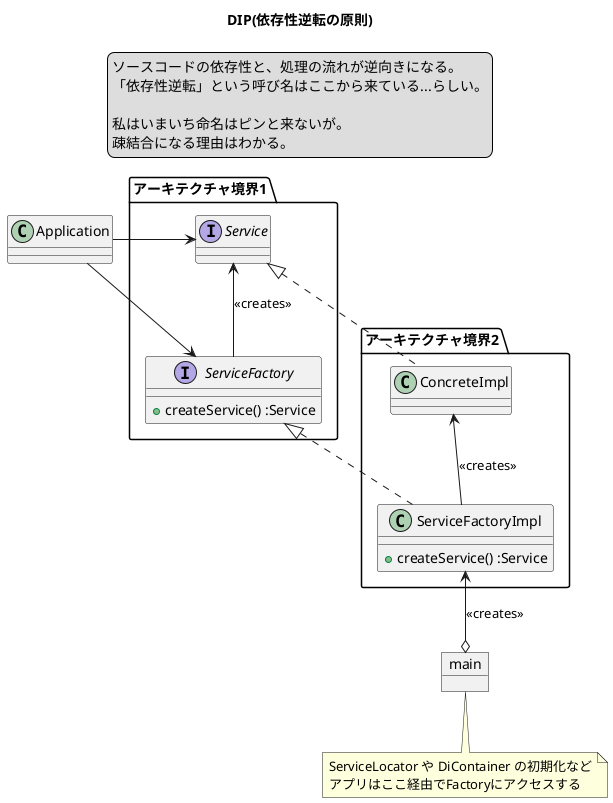 @startuml
title DIP(依存性逆転の原則)
legend top
  ソースコードの依存性と、処理の流れが逆向きになる。
  「依存性逆転」という呼び名はここから来ている...らしい。

  私はいまいち命名はピンと来ないが。
  疎結合になる理由はわかる。
endlegend

class Application

package アーキテクチャ境界1 {
  interface ServiceFactory {
    + createService() :Service
  }
  interface Service
  Service <-- ServiceFactory :<<creates>>
}
Application --> ServiceFactory
Application -> Service

package アーキテクチャ境界2 {
  class ServiceFactoryImpl {
    + createService() :Service
  }
  ServiceFactory <|.. ServiceFactoryImpl

  class ConcreteImpl
  Service <|.. ConcreteImpl
  ConcreteImpl <-- ServiceFactoryImpl :<<creates>>
}

object main
note bottom
  ServiceLocator や DiContainer の初期化など
  アプリはここ経由でFactoryにアクセスする
endnote
ServiceFactoryImpl <--o main :<<creates>>

@enduml
